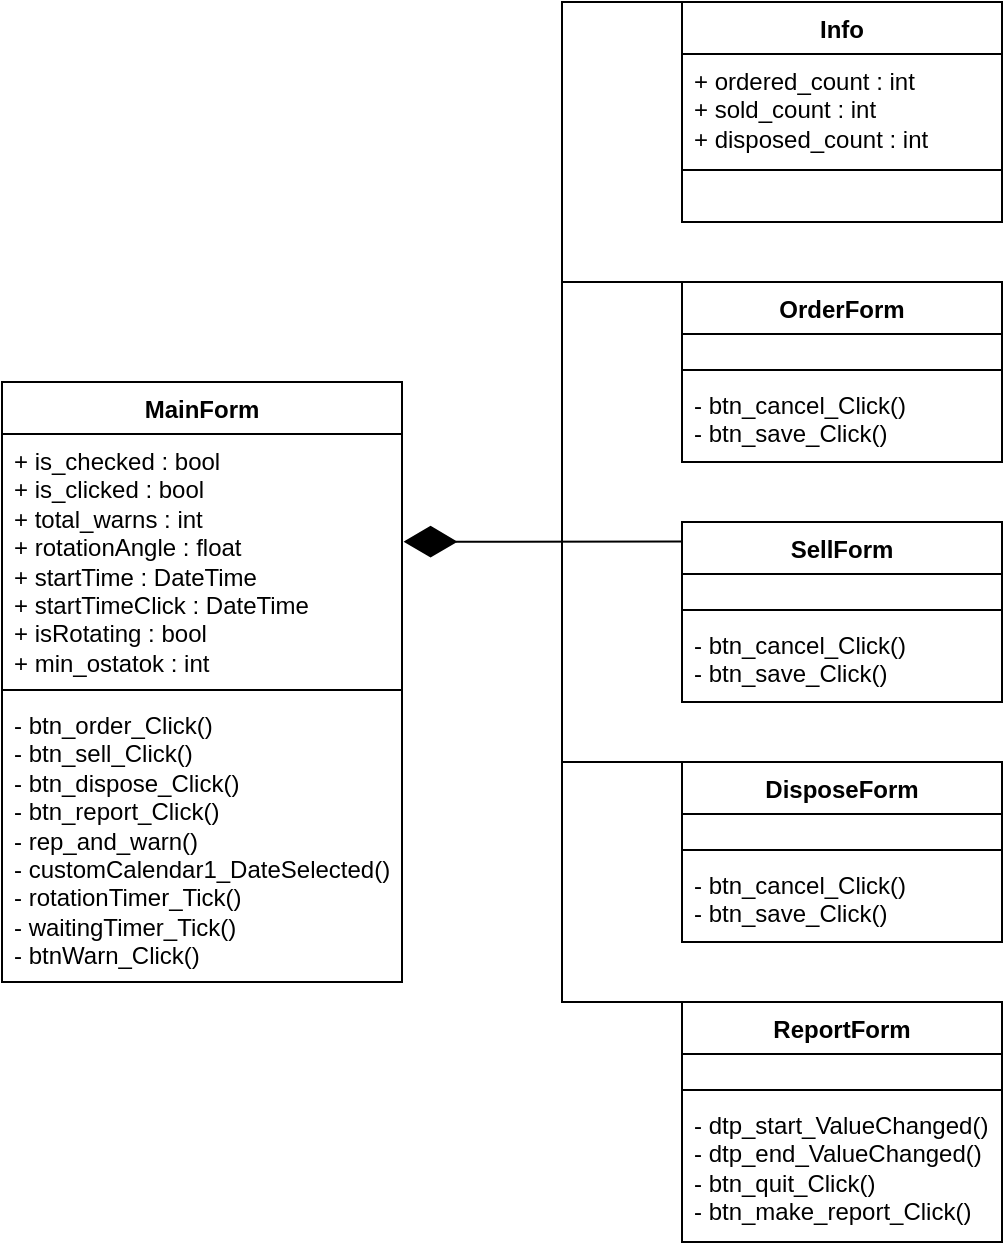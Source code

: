 <mxfile version="25.0.2">
  <diagram name="Страница — 1" id="h7ArYid3iLa6teh3DfTW">
    <mxGraphModel dx="1701" dy="936" grid="1" gridSize="10" guides="1" tooltips="1" connect="1" arrows="1" fold="1" page="1" pageScale="1" pageWidth="827" pageHeight="1169" math="0" shadow="0">
      <root>
        <mxCell id="0" />
        <mxCell id="1" parent="0" />
        <mxCell id="OF31rONwR85CzAf9B_uI-1" value="MainForm" style="swimlane;fontStyle=1;align=center;verticalAlign=top;childLayout=stackLayout;horizontal=1;startSize=26;horizontalStack=0;resizeParent=1;resizeParentMax=0;resizeLast=0;collapsible=1;marginBottom=0;whiteSpace=wrap;html=1;" vertex="1" parent="1">
          <mxGeometry x="160" y="240" width="200" height="300" as="geometry" />
        </mxCell>
        <mxCell id="OF31rONwR85CzAf9B_uI-2" value="&lt;div&gt;+ is_checked :&amp;nbsp;&lt;span style=&quot;background-color: initial;&quot;&gt;bool&lt;/span&gt;&lt;span style=&quot;background-color: initial;&quot;&gt;&amp;nbsp;&lt;/span&gt;&lt;/div&gt;&lt;div&gt;+ is_clicked :&amp;nbsp;&lt;span style=&quot;background-color: initial;&quot;&gt;bool&lt;/span&gt;&lt;span style=&quot;background-color: initial;&quot;&gt;&amp;nbsp;&lt;/span&gt;&lt;/div&gt;&lt;div&gt;+ total_warns :&amp;nbsp;&lt;span style=&quot;background-color: initial;&quot;&gt;int&lt;/span&gt;&lt;/div&gt;&lt;div&gt;+ rotationAngle :&amp;nbsp;&lt;span style=&quot;background-color: initial;&quot;&gt;float&lt;/span&gt;&lt;/div&gt;&lt;div&gt;+ startTime :&amp;nbsp;&lt;span style=&quot;background-color: initial;&quot;&gt;DateTime&lt;/span&gt;&lt;span style=&quot;background-color: initial;&quot;&gt;&amp;nbsp;&lt;/span&gt;&lt;/div&gt;&lt;div&gt;+ startTimeClick :&amp;nbsp;&lt;span style=&quot;background-color: initial;&quot;&gt;DateTime&lt;/span&gt;&lt;span style=&quot;background-color: initial;&quot;&gt;&amp;nbsp;&lt;/span&gt;&lt;/div&gt;&lt;div&gt;+ isRotating :&amp;nbsp;&lt;span style=&quot;background-color: initial;&quot;&gt;bool&lt;/span&gt;&lt;span style=&quot;background-color: initial;&quot;&gt;&amp;nbsp;&lt;/span&gt;&lt;/div&gt;&lt;div&gt;+ min_ostatok :&amp;nbsp;&lt;span style=&quot;background-color: initial;&quot;&gt;int&lt;/span&gt;&lt;/div&gt;" style="text;strokeColor=none;fillColor=none;align=left;verticalAlign=top;spacingLeft=4;spacingRight=4;overflow=hidden;rotatable=0;points=[[0,0.5],[1,0.5]];portConstraint=eastwest;whiteSpace=wrap;html=1;" vertex="1" parent="OF31rONwR85CzAf9B_uI-1">
          <mxGeometry y="26" width="200" height="124" as="geometry" />
        </mxCell>
        <mxCell id="OF31rONwR85CzAf9B_uI-3" value="" style="line;strokeWidth=1;fillColor=none;align=left;verticalAlign=middle;spacingTop=-1;spacingLeft=3;spacingRight=3;rotatable=0;labelPosition=right;points=[];portConstraint=eastwest;strokeColor=inherit;" vertex="1" parent="OF31rONwR85CzAf9B_uI-1">
          <mxGeometry y="150" width="200" height="8" as="geometry" />
        </mxCell>
        <mxCell id="OF31rONwR85CzAf9B_uI-4" value="- btn_order_Click()&lt;div&gt;- btn_sell_Click()&lt;/div&gt;&lt;div&gt;- btn_dispose_Click()&lt;/div&gt;&lt;div&gt;- btn_report_Click()&lt;/div&gt;&lt;div&gt;-&amp;nbsp;rep_and_warn()&lt;/div&gt;&lt;div&gt;-&amp;nbsp;customCalendar1_DateSelected()&lt;/div&gt;&lt;div&gt;-&amp;nbsp;rotationTimer_Tick()&lt;/div&gt;&lt;div&gt;-&amp;nbsp;waitingTimer_Tick()&lt;/div&gt;&lt;div&gt;-&amp;nbsp;btnWarn_Click()&lt;/div&gt;" style="text;strokeColor=none;fillColor=none;align=left;verticalAlign=top;spacingLeft=4;spacingRight=4;overflow=hidden;rotatable=0;points=[[0,0.5],[1,0.5]];portConstraint=eastwest;whiteSpace=wrap;html=1;" vertex="1" parent="OF31rONwR85CzAf9B_uI-1">
          <mxGeometry y="158" width="200" height="142" as="geometry" />
        </mxCell>
        <mxCell id="OF31rONwR85CzAf9B_uI-5" value="OrderForm" style="swimlane;fontStyle=1;align=center;verticalAlign=top;childLayout=stackLayout;horizontal=1;startSize=26;horizontalStack=0;resizeParent=1;resizeParentMax=0;resizeLast=0;collapsible=1;marginBottom=0;whiteSpace=wrap;html=1;" vertex="1" parent="1">
          <mxGeometry x="500" y="190" width="160" height="90" as="geometry" />
        </mxCell>
        <mxCell id="OF31rONwR85CzAf9B_uI-6" value="&amp;nbsp;" style="text;strokeColor=none;fillColor=none;align=left;verticalAlign=top;spacingLeft=4;spacingRight=4;overflow=hidden;rotatable=0;points=[[0,0.5],[1,0.5]];portConstraint=eastwest;whiteSpace=wrap;html=1;" vertex="1" parent="OF31rONwR85CzAf9B_uI-5">
          <mxGeometry y="26" width="160" height="14" as="geometry" />
        </mxCell>
        <mxCell id="OF31rONwR85CzAf9B_uI-7" value="" style="line;strokeWidth=1;fillColor=none;align=left;verticalAlign=middle;spacingTop=-1;spacingLeft=3;spacingRight=3;rotatable=0;labelPosition=right;points=[];portConstraint=eastwest;strokeColor=inherit;" vertex="1" parent="OF31rONwR85CzAf9B_uI-5">
          <mxGeometry y="40" width="160" height="8" as="geometry" />
        </mxCell>
        <mxCell id="OF31rONwR85CzAf9B_uI-8" value="-&amp;nbsp;btn_cancel_Click()&lt;div&gt;-&amp;nbsp;btn_save_Click()&lt;/div&gt;" style="text;strokeColor=none;fillColor=none;align=left;verticalAlign=top;spacingLeft=4;spacingRight=4;overflow=hidden;rotatable=0;points=[[0,0.5],[1,0.5]];portConstraint=eastwest;whiteSpace=wrap;html=1;" vertex="1" parent="OF31rONwR85CzAf9B_uI-5">
          <mxGeometry y="48" width="160" height="42" as="geometry" />
        </mxCell>
        <mxCell id="OF31rONwR85CzAf9B_uI-9" value="SellForm" style="swimlane;fontStyle=1;align=center;verticalAlign=top;childLayout=stackLayout;horizontal=1;startSize=26;horizontalStack=0;resizeParent=1;resizeParentMax=0;resizeLast=0;collapsible=1;marginBottom=0;whiteSpace=wrap;html=1;" vertex="1" parent="1">
          <mxGeometry x="500" y="310" width="160" height="90" as="geometry" />
        </mxCell>
        <mxCell id="OF31rONwR85CzAf9B_uI-10" value="&amp;nbsp;" style="text;strokeColor=none;fillColor=none;align=left;verticalAlign=top;spacingLeft=4;spacingRight=4;overflow=hidden;rotatable=0;points=[[0,0.5],[1,0.5]];portConstraint=eastwest;whiteSpace=wrap;html=1;" vertex="1" parent="OF31rONwR85CzAf9B_uI-9">
          <mxGeometry y="26" width="160" height="14" as="geometry" />
        </mxCell>
        <mxCell id="OF31rONwR85CzAf9B_uI-11" value="" style="line;strokeWidth=1;fillColor=none;align=left;verticalAlign=middle;spacingTop=-1;spacingLeft=3;spacingRight=3;rotatable=0;labelPosition=right;points=[];portConstraint=eastwest;strokeColor=inherit;" vertex="1" parent="OF31rONwR85CzAf9B_uI-9">
          <mxGeometry y="40" width="160" height="8" as="geometry" />
        </mxCell>
        <mxCell id="OF31rONwR85CzAf9B_uI-12" value="-&amp;nbsp;btn_cancel_Click()&lt;div&gt;-&amp;nbsp;btn_save_Click()&lt;/div&gt;" style="text;strokeColor=none;fillColor=none;align=left;verticalAlign=top;spacingLeft=4;spacingRight=4;overflow=hidden;rotatable=0;points=[[0,0.5],[1,0.5]];portConstraint=eastwest;whiteSpace=wrap;html=1;" vertex="1" parent="OF31rONwR85CzAf9B_uI-9">
          <mxGeometry y="48" width="160" height="42" as="geometry" />
        </mxCell>
        <mxCell id="OF31rONwR85CzAf9B_uI-13" value="DisposeForm" style="swimlane;fontStyle=1;align=center;verticalAlign=top;childLayout=stackLayout;horizontal=1;startSize=26;horizontalStack=0;resizeParent=1;resizeParentMax=0;resizeLast=0;collapsible=1;marginBottom=0;whiteSpace=wrap;html=1;" vertex="1" parent="1">
          <mxGeometry x="500" y="430" width="160" height="90" as="geometry" />
        </mxCell>
        <mxCell id="OF31rONwR85CzAf9B_uI-14" value="&amp;nbsp;" style="text;strokeColor=none;fillColor=none;align=left;verticalAlign=top;spacingLeft=4;spacingRight=4;overflow=hidden;rotatable=0;points=[[0,0.5],[1,0.5]];portConstraint=eastwest;whiteSpace=wrap;html=1;" vertex="1" parent="OF31rONwR85CzAf9B_uI-13">
          <mxGeometry y="26" width="160" height="14" as="geometry" />
        </mxCell>
        <mxCell id="OF31rONwR85CzAf9B_uI-15" value="" style="line;strokeWidth=1;fillColor=none;align=left;verticalAlign=middle;spacingTop=-1;spacingLeft=3;spacingRight=3;rotatable=0;labelPosition=right;points=[];portConstraint=eastwest;strokeColor=inherit;" vertex="1" parent="OF31rONwR85CzAf9B_uI-13">
          <mxGeometry y="40" width="160" height="8" as="geometry" />
        </mxCell>
        <mxCell id="OF31rONwR85CzAf9B_uI-16" value="-&amp;nbsp;btn_cancel_Click()&lt;div&gt;-&amp;nbsp;btn_save_Click()&lt;/div&gt;" style="text;strokeColor=none;fillColor=none;align=left;verticalAlign=top;spacingLeft=4;spacingRight=4;overflow=hidden;rotatable=0;points=[[0,0.5],[1,0.5]];portConstraint=eastwest;whiteSpace=wrap;html=1;" vertex="1" parent="OF31rONwR85CzAf9B_uI-13">
          <mxGeometry y="48" width="160" height="42" as="geometry" />
        </mxCell>
        <mxCell id="OF31rONwR85CzAf9B_uI-17" value="ReportForm" style="swimlane;fontStyle=1;align=center;verticalAlign=top;childLayout=stackLayout;horizontal=1;startSize=26;horizontalStack=0;resizeParent=1;resizeParentMax=0;resizeLast=0;collapsible=1;marginBottom=0;whiteSpace=wrap;html=1;" vertex="1" parent="1">
          <mxGeometry x="500" y="550" width="160" height="120" as="geometry" />
        </mxCell>
        <mxCell id="OF31rONwR85CzAf9B_uI-18" value="&amp;nbsp;" style="text;strokeColor=none;fillColor=none;align=left;verticalAlign=top;spacingLeft=4;spacingRight=4;overflow=hidden;rotatable=0;points=[[0,0.5],[1,0.5]];portConstraint=eastwest;whiteSpace=wrap;html=1;" vertex="1" parent="OF31rONwR85CzAf9B_uI-17">
          <mxGeometry y="26" width="160" height="14" as="geometry" />
        </mxCell>
        <mxCell id="OF31rONwR85CzAf9B_uI-19" value="" style="line;strokeWidth=1;fillColor=none;align=left;verticalAlign=middle;spacingTop=-1;spacingLeft=3;spacingRight=3;rotatable=0;labelPosition=right;points=[];portConstraint=eastwest;strokeColor=inherit;" vertex="1" parent="OF31rONwR85CzAf9B_uI-17">
          <mxGeometry y="40" width="160" height="8" as="geometry" />
        </mxCell>
        <mxCell id="OF31rONwR85CzAf9B_uI-20" value="-&amp;nbsp;dtp_start_ValueChanged()&lt;div&gt;-&amp;nbsp;dtp_end_ValueChanged()&lt;/div&gt;&lt;div&gt;-&amp;nbsp;btn_quit_Click()&lt;/div&gt;&lt;div&gt;-&amp;nbsp;btn_make_report_Click()&lt;/div&gt;&lt;div&gt;&lt;br&gt;&lt;/div&gt;" style="text;strokeColor=none;fillColor=none;align=left;verticalAlign=top;spacingLeft=4;spacingRight=4;overflow=hidden;rotatable=0;points=[[0,0.5],[1,0.5]];portConstraint=eastwest;whiteSpace=wrap;html=1;" vertex="1" parent="OF31rONwR85CzAf9B_uI-17">
          <mxGeometry y="48" width="160" height="72" as="geometry" />
        </mxCell>
        <mxCell id="OF31rONwR85CzAf9B_uI-21" value="Info" style="swimlane;fontStyle=1;align=center;verticalAlign=top;childLayout=stackLayout;horizontal=1;startSize=26;horizontalStack=0;resizeParent=1;resizeParentMax=0;resizeLast=0;collapsible=1;marginBottom=0;whiteSpace=wrap;html=1;" vertex="1" parent="1">
          <mxGeometry x="500" y="50" width="160" height="110" as="geometry" />
        </mxCell>
        <mxCell id="OF31rONwR85CzAf9B_uI-22" value="+ ordered_count : int&lt;div&gt;+ sold_count :&amp;nbsp;&lt;span style=&quot;background-color: initial;&quot;&gt;int&lt;/span&gt;&lt;/div&gt;&lt;div&gt;&lt;span style=&quot;background-color: initial;&quot;&gt;+&amp;nbsp;&lt;/span&gt;&lt;span style=&quot;background-color: initial;&quot;&gt;disposed_count :&amp;nbsp;&lt;/span&gt;&lt;span style=&quot;background-color: initial;&quot;&gt;int&lt;/span&gt;&lt;/div&gt;" style="text;strokeColor=none;fillColor=none;align=left;verticalAlign=top;spacingLeft=4;spacingRight=4;overflow=hidden;rotatable=0;points=[[0,0.5],[1,0.5]];portConstraint=eastwest;whiteSpace=wrap;html=1;" vertex="1" parent="OF31rONwR85CzAf9B_uI-21">
          <mxGeometry y="26" width="160" height="54" as="geometry" />
        </mxCell>
        <mxCell id="OF31rONwR85CzAf9B_uI-23" value="" style="line;strokeWidth=1;fillColor=none;align=left;verticalAlign=middle;spacingTop=-1;spacingLeft=3;spacingRight=3;rotatable=0;labelPosition=right;points=[];portConstraint=eastwest;strokeColor=inherit;" vertex="1" parent="OF31rONwR85CzAf9B_uI-21">
          <mxGeometry y="80" width="160" height="8" as="geometry" />
        </mxCell>
        <mxCell id="OF31rONwR85CzAf9B_uI-24" value="&amp;nbsp;" style="text;strokeColor=none;fillColor=none;align=left;verticalAlign=top;spacingLeft=4;spacingRight=4;overflow=hidden;rotatable=0;points=[[0,0.5],[1,0.5]];portConstraint=eastwest;whiteSpace=wrap;html=1;" vertex="1" parent="OF31rONwR85CzAf9B_uI-21">
          <mxGeometry y="88" width="160" height="22" as="geometry" />
        </mxCell>
        <mxCell id="OF31rONwR85CzAf9B_uI-25" value="" style="endArrow=diamondThin;endFill=1;endSize=24;html=1;rounded=0;exitX=-0.001;exitY=0.109;exitDx=0;exitDy=0;entryX=1.004;entryY=0.434;entryDx=0;entryDy=0;exitPerimeter=0;entryPerimeter=0;" edge="1" parent="1" source="OF31rONwR85CzAf9B_uI-9" target="OF31rONwR85CzAf9B_uI-2">
          <mxGeometry width="160" relative="1" as="geometry">
            <mxPoint x="260" y="620" as="sourcePoint" />
            <mxPoint x="400" y="320" as="targetPoint" />
          </mxGeometry>
        </mxCell>
        <mxCell id="OF31rONwR85CzAf9B_uI-26" value="" style="endArrow=none;html=1;rounded=0;entryX=0;entryY=0;entryDx=0;entryDy=0;" edge="1" parent="1" target="OF31rONwR85CzAf9B_uI-21">
          <mxGeometry width="50" height="50" relative="1" as="geometry">
            <mxPoint x="440" y="320" as="sourcePoint" />
            <mxPoint x="464" y="240" as="targetPoint" />
            <Array as="points">
              <mxPoint x="440" y="50" />
            </Array>
          </mxGeometry>
        </mxCell>
        <mxCell id="OF31rONwR85CzAf9B_uI-27" value="" style="endArrow=none;html=1;rounded=0;entryX=0;entryY=0;entryDx=0;entryDy=0;" edge="1" parent="1" target="OF31rONwR85CzAf9B_uI-5">
          <mxGeometry width="50" height="50" relative="1" as="geometry">
            <mxPoint x="440" y="190" as="sourcePoint" />
            <mxPoint x="530" y="260" as="targetPoint" />
          </mxGeometry>
        </mxCell>
        <mxCell id="OF31rONwR85CzAf9B_uI-28" value="" style="endArrow=none;html=1;rounded=0;entryX=0;entryY=0;entryDx=0;entryDy=0;" edge="1" parent="1" target="OF31rONwR85CzAf9B_uI-17">
          <mxGeometry width="50" height="50" relative="1" as="geometry">
            <mxPoint x="440" y="320" as="sourcePoint" />
            <mxPoint x="440" y="560" as="targetPoint" />
            <Array as="points">
              <mxPoint x="440" y="550" />
            </Array>
          </mxGeometry>
        </mxCell>
        <mxCell id="OF31rONwR85CzAf9B_uI-30" value="" style="endArrow=none;html=1;rounded=0;entryX=0;entryY=0;entryDx=0;entryDy=0;" edge="1" parent="1" target="OF31rONwR85CzAf9B_uI-13">
          <mxGeometry width="50" height="50" relative="1" as="geometry">
            <mxPoint x="440" y="430" as="sourcePoint" />
            <mxPoint x="530" y="410" as="targetPoint" />
          </mxGeometry>
        </mxCell>
      </root>
    </mxGraphModel>
  </diagram>
</mxfile>
